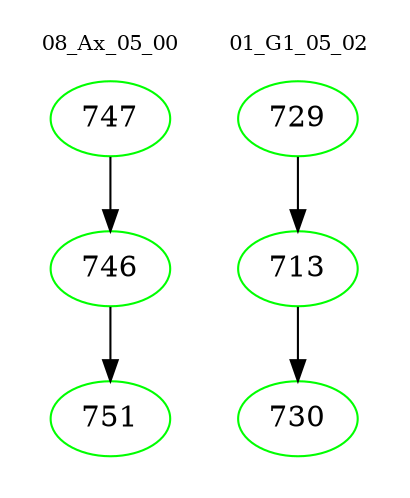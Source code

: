 digraph{
subgraph cluster_0 {
color = white
label = "08_Ax_05_00";
fontsize=10;
T0_747 [label="747", color="green"]
T0_747 -> T0_746 [color="black"]
T0_746 [label="746", color="green"]
T0_746 -> T0_751 [color="black"]
T0_751 [label="751", color="green"]
}
subgraph cluster_1 {
color = white
label = "01_G1_05_02";
fontsize=10;
T1_729 [label="729", color="green"]
T1_729 -> T1_713 [color="black"]
T1_713 [label="713", color="green"]
T1_713 -> T1_730 [color="black"]
T1_730 [label="730", color="green"]
}
}
